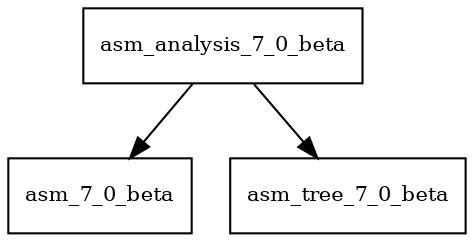 digraph asm_analysis_7_0_beta_dependencies {
  node [shape = box, fontsize=10.0];
  asm_analysis_7_0_beta -> asm_7_0_beta;
  asm_analysis_7_0_beta -> asm_tree_7_0_beta;
}
